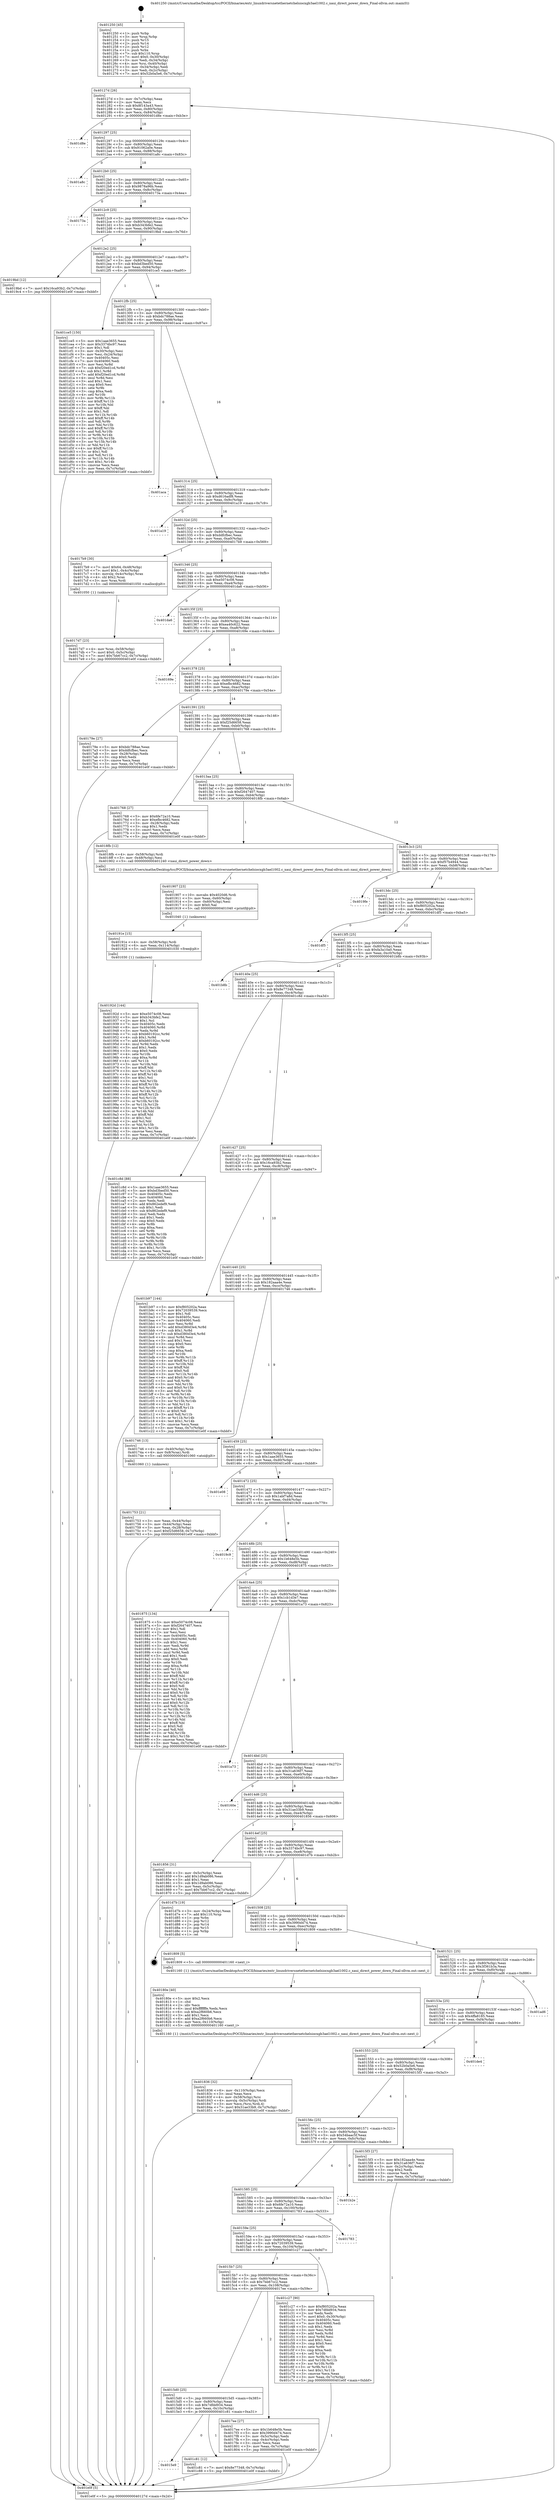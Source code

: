 digraph "0x401250" {
  label = "0x401250 (/mnt/c/Users/mathe/Desktop/tcc/POCII/binaries/extr_linuxdriversnetethernetchelsiocxgb3ael1002.c_xaui_direct_power_down_Final-ollvm.out::main(0))"
  labelloc = "t"
  node[shape=record]

  Entry [label="",width=0.3,height=0.3,shape=circle,fillcolor=black,style=filled]
  "0x40127d" [label="{
     0x40127d [26]\l
     | [instrs]\l
     &nbsp;&nbsp;0x40127d \<+3\>: mov -0x7c(%rbp),%eax\l
     &nbsp;&nbsp;0x401280 \<+2\>: mov %eax,%ecx\l
     &nbsp;&nbsp;0x401282 \<+6\>: sub $0x8f143a43,%ecx\l
     &nbsp;&nbsp;0x401288 \<+3\>: mov %eax,-0x80(%rbp)\l
     &nbsp;&nbsp;0x40128b \<+6\>: mov %ecx,-0x84(%rbp)\l
     &nbsp;&nbsp;0x401291 \<+6\>: je 0000000000401d8e \<main+0xb3e\>\l
  }"]
  "0x401d8e" [label="{
     0x401d8e\l
  }", style=dashed]
  "0x401297" [label="{
     0x401297 [25]\l
     | [instrs]\l
     &nbsp;&nbsp;0x401297 \<+5\>: jmp 000000000040129c \<main+0x4c\>\l
     &nbsp;&nbsp;0x40129c \<+3\>: mov -0x80(%rbp),%eax\l
     &nbsp;&nbsp;0x40129f \<+5\>: sub $0x91062a0e,%eax\l
     &nbsp;&nbsp;0x4012a4 \<+6\>: mov %eax,-0x88(%rbp)\l
     &nbsp;&nbsp;0x4012aa \<+6\>: je 0000000000401a8c \<main+0x83c\>\l
  }"]
  Exit [label="",width=0.3,height=0.3,shape=circle,fillcolor=black,style=filled,peripheries=2]
  "0x401a8c" [label="{
     0x401a8c\l
  }", style=dashed]
  "0x4012b0" [label="{
     0x4012b0 [25]\l
     | [instrs]\l
     &nbsp;&nbsp;0x4012b0 \<+5\>: jmp 00000000004012b5 \<main+0x65\>\l
     &nbsp;&nbsp;0x4012b5 \<+3\>: mov -0x80(%rbp),%eax\l
     &nbsp;&nbsp;0x4012b8 \<+5\>: sub $0x9878a96b,%eax\l
     &nbsp;&nbsp;0x4012bd \<+6\>: mov %eax,-0x8c(%rbp)\l
     &nbsp;&nbsp;0x4012c3 \<+6\>: je 000000000040173a \<main+0x4ea\>\l
  }"]
  "0x4015e9" [label="{
     0x4015e9\l
  }", style=dashed]
  "0x40173a" [label="{
     0x40173a\l
  }", style=dashed]
  "0x4012c9" [label="{
     0x4012c9 [25]\l
     | [instrs]\l
     &nbsp;&nbsp;0x4012c9 \<+5\>: jmp 00000000004012ce \<main+0x7e\>\l
     &nbsp;&nbsp;0x4012ce \<+3\>: mov -0x80(%rbp),%eax\l
     &nbsp;&nbsp;0x4012d1 \<+5\>: sub $0xb343bfe2,%eax\l
     &nbsp;&nbsp;0x4012d6 \<+6\>: mov %eax,-0x90(%rbp)\l
     &nbsp;&nbsp;0x4012dc \<+6\>: je 00000000004019bd \<main+0x76d\>\l
  }"]
  "0x401c81" [label="{
     0x401c81 [12]\l
     | [instrs]\l
     &nbsp;&nbsp;0x401c81 \<+7\>: movl $0x8e77348,-0x7c(%rbp)\l
     &nbsp;&nbsp;0x401c88 \<+5\>: jmp 0000000000401e0f \<main+0xbbf\>\l
  }"]
  "0x4019bd" [label="{
     0x4019bd [12]\l
     | [instrs]\l
     &nbsp;&nbsp;0x4019bd \<+7\>: movl $0x16ca93b2,-0x7c(%rbp)\l
     &nbsp;&nbsp;0x4019c4 \<+5\>: jmp 0000000000401e0f \<main+0xbbf\>\l
  }"]
  "0x4012e2" [label="{
     0x4012e2 [25]\l
     | [instrs]\l
     &nbsp;&nbsp;0x4012e2 \<+5\>: jmp 00000000004012e7 \<main+0x97\>\l
     &nbsp;&nbsp;0x4012e7 \<+3\>: mov -0x80(%rbp),%eax\l
     &nbsp;&nbsp;0x4012ea \<+5\>: sub $0xbd3bed50,%eax\l
     &nbsp;&nbsp;0x4012ef \<+6\>: mov %eax,-0x94(%rbp)\l
     &nbsp;&nbsp;0x4012f5 \<+6\>: je 0000000000401ce5 \<main+0xa95\>\l
  }"]
  "0x40192d" [label="{
     0x40192d [144]\l
     | [instrs]\l
     &nbsp;&nbsp;0x40192d \<+5\>: mov $0xe5074c08,%eax\l
     &nbsp;&nbsp;0x401932 \<+5\>: mov $0xb343bfe2,%esi\l
     &nbsp;&nbsp;0x401937 \<+2\>: mov $0x1,%cl\l
     &nbsp;&nbsp;0x401939 \<+7\>: mov 0x40405c,%edx\l
     &nbsp;&nbsp;0x401940 \<+8\>: mov 0x404060,%r8d\l
     &nbsp;&nbsp;0x401948 \<+3\>: mov %edx,%r9d\l
     &nbsp;&nbsp;0x40194b \<+7\>: sub $0xb60192cc,%r9d\l
     &nbsp;&nbsp;0x401952 \<+4\>: sub $0x1,%r9d\l
     &nbsp;&nbsp;0x401956 \<+7\>: add $0xb60192cc,%r9d\l
     &nbsp;&nbsp;0x40195d \<+4\>: imul %r9d,%edx\l
     &nbsp;&nbsp;0x401961 \<+3\>: and $0x1,%edx\l
     &nbsp;&nbsp;0x401964 \<+3\>: cmp $0x0,%edx\l
     &nbsp;&nbsp;0x401967 \<+4\>: sete %r10b\l
     &nbsp;&nbsp;0x40196b \<+4\>: cmp $0xa,%r8d\l
     &nbsp;&nbsp;0x40196f \<+4\>: setl %r11b\l
     &nbsp;&nbsp;0x401973 \<+3\>: mov %r10b,%bl\l
     &nbsp;&nbsp;0x401976 \<+3\>: xor $0xff,%bl\l
     &nbsp;&nbsp;0x401979 \<+3\>: mov %r11b,%r14b\l
     &nbsp;&nbsp;0x40197c \<+4\>: xor $0xff,%r14b\l
     &nbsp;&nbsp;0x401980 \<+3\>: xor $0x1,%cl\l
     &nbsp;&nbsp;0x401983 \<+3\>: mov %bl,%r15b\l
     &nbsp;&nbsp;0x401986 \<+4\>: and $0xff,%r15b\l
     &nbsp;&nbsp;0x40198a \<+3\>: and %cl,%r10b\l
     &nbsp;&nbsp;0x40198d \<+3\>: mov %r14b,%r12b\l
     &nbsp;&nbsp;0x401990 \<+4\>: and $0xff,%r12b\l
     &nbsp;&nbsp;0x401994 \<+3\>: and %cl,%r11b\l
     &nbsp;&nbsp;0x401997 \<+3\>: or %r10b,%r15b\l
     &nbsp;&nbsp;0x40199a \<+3\>: or %r11b,%r12b\l
     &nbsp;&nbsp;0x40199d \<+3\>: xor %r12b,%r15b\l
     &nbsp;&nbsp;0x4019a0 \<+3\>: or %r14b,%bl\l
     &nbsp;&nbsp;0x4019a3 \<+3\>: xor $0xff,%bl\l
     &nbsp;&nbsp;0x4019a6 \<+3\>: or $0x1,%cl\l
     &nbsp;&nbsp;0x4019a9 \<+2\>: and %cl,%bl\l
     &nbsp;&nbsp;0x4019ab \<+3\>: or %bl,%r15b\l
     &nbsp;&nbsp;0x4019ae \<+4\>: test $0x1,%r15b\l
     &nbsp;&nbsp;0x4019b2 \<+3\>: cmovne %esi,%eax\l
     &nbsp;&nbsp;0x4019b5 \<+3\>: mov %eax,-0x7c(%rbp)\l
     &nbsp;&nbsp;0x4019b8 \<+5\>: jmp 0000000000401e0f \<main+0xbbf\>\l
  }"]
  "0x401ce5" [label="{
     0x401ce5 [150]\l
     | [instrs]\l
     &nbsp;&nbsp;0x401ce5 \<+5\>: mov $0x1aae3655,%eax\l
     &nbsp;&nbsp;0x401cea \<+5\>: mov $0x3374bc97,%ecx\l
     &nbsp;&nbsp;0x401cef \<+2\>: mov $0x1,%dl\l
     &nbsp;&nbsp;0x401cf1 \<+3\>: mov -0x30(%rbp),%esi\l
     &nbsp;&nbsp;0x401cf4 \<+3\>: mov %esi,-0x24(%rbp)\l
     &nbsp;&nbsp;0x401cf7 \<+7\>: mov 0x40405c,%esi\l
     &nbsp;&nbsp;0x401cfe \<+7\>: mov 0x404060,%edi\l
     &nbsp;&nbsp;0x401d05 \<+3\>: mov %esi,%r8d\l
     &nbsp;&nbsp;0x401d08 \<+7\>: sub $0xf20ed1cd,%r8d\l
     &nbsp;&nbsp;0x401d0f \<+4\>: sub $0x1,%r8d\l
     &nbsp;&nbsp;0x401d13 \<+7\>: add $0xf20ed1cd,%r8d\l
     &nbsp;&nbsp;0x401d1a \<+4\>: imul %r8d,%esi\l
     &nbsp;&nbsp;0x401d1e \<+3\>: and $0x1,%esi\l
     &nbsp;&nbsp;0x401d21 \<+3\>: cmp $0x0,%esi\l
     &nbsp;&nbsp;0x401d24 \<+4\>: sete %r9b\l
     &nbsp;&nbsp;0x401d28 \<+3\>: cmp $0xa,%edi\l
     &nbsp;&nbsp;0x401d2b \<+4\>: setl %r10b\l
     &nbsp;&nbsp;0x401d2f \<+3\>: mov %r9b,%r11b\l
     &nbsp;&nbsp;0x401d32 \<+4\>: xor $0xff,%r11b\l
     &nbsp;&nbsp;0x401d36 \<+3\>: mov %r10b,%bl\l
     &nbsp;&nbsp;0x401d39 \<+3\>: xor $0xff,%bl\l
     &nbsp;&nbsp;0x401d3c \<+3\>: xor $0x1,%dl\l
     &nbsp;&nbsp;0x401d3f \<+3\>: mov %r11b,%r14b\l
     &nbsp;&nbsp;0x401d42 \<+4\>: and $0xff,%r14b\l
     &nbsp;&nbsp;0x401d46 \<+3\>: and %dl,%r9b\l
     &nbsp;&nbsp;0x401d49 \<+3\>: mov %bl,%r15b\l
     &nbsp;&nbsp;0x401d4c \<+4\>: and $0xff,%r15b\l
     &nbsp;&nbsp;0x401d50 \<+3\>: and %dl,%r10b\l
     &nbsp;&nbsp;0x401d53 \<+3\>: or %r9b,%r14b\l
     &nbsp;&nbsp;0x401d56 \<+3\>: or %r10b,%r15b\l
     &nbsp;&nbsp;0x401d59 \<+3\>: xor %r15b,%r14b\l
     &nbsp;&nbsp;0x401d5c \<+3\>: or %bl,%r11b\l
     &nbsp;&nbsp;0x401d5f \<+4\>: xor $0xff,%r11b\l
     &nbsp;&nbsp;0x401d63 \<+3\>: or $0x1,%dl\l
     &nbsp;&nbsp;0x401d66 \<+3\>: and %dl,%r11b\l
     &nbsp;&nbsp;0x401d69 \<+3\>: or %r11b,%r14b\l
     &nbsp;&nbsp;0x401d6c \<+4\>: test $0x1,%r14b\l
     &nbsp;&nbsp;0x401d70 \<+3\>: cmovne %ecx,%eax\l
     &nbsp;&nbsp;0x401d73 \<+3\>: mov %eax,-0x7c(%rbp)\l
     &nbsp;&nbsp;0x401d76 \<+5\>: jmp 0000000000401e0f \<main+0xbbf\>\l
  }"]
  "0x4012fb" [label="{
     0x4012fb [25]\l
     | [instrs]\l
     &nbsp;&nbsp;0x4012fb \<+5\>: jmp 0000000000401300 \<main+0xb0\>\l
     &nbsp;&nbsp;0x401300 \<+3\>: mov -0x80(%rbp),%eax\l
     &nbsp;&nbsp;0x401303 \<+5\>: sub $0xbdc788ae,%eax\l
     &nbsp;&nbsp;0x401308 \<+6\>: mov %eax,-0x98(%rbp)\l
     &nbsp;&nbsp;0x40130e \<+6\>: je 0000000000401aca \<main+0x87a\>\l
  }"]
  "0x40191e" [label="{
     0x40191e [15]\l
     | [instrs]\l
     &nbsp;&nbsp;0x40191e \<+4\>: mov -0x58(%rbp),%rdi\l
     &nbsp;&nbsp;0x401922 \<+6\>: mov %eax,-0x114(%rbp)\l
     &nbsp;&nbsp;0x401928 \<+5\>: call 0000000000401030 \<free@plt\>\l
     | [calls]\l
     &nbsp;&nbsp;0x401030 \{1\} (unknown)\l
  }"]
  "0x401aca" [label="{
     0x401aca\l
  }", style=dashed]
  "0x401314" [label="{
     0x401314 [25]\l
     | [instrs]\l
     &nbsp;&nbsp;0x401314 \<+5\>: jmp 0000000000401319 \<main+0xc9\>\l
     &nbsp;&nbsp;0x401319 \<+3\>: mov -0x80(%rbp),%eax\l
     &nbsp;&nbsp;0x40131c \<+5\>: sub $0xd616adf8,%eax\l
     &nbsp;&nbsp;0x401321 \<+6\>: mov %eax,-0x9c(%rbp)\l
     &nbsp;&nbsp;0x401327 \<+6\>: je 0000000000401a19 \<main+0x7c9\>\l
  }"]
  "0x401907" [label="{
     0x401907 [23]\l
     | [instrs]\l
     &nbsp;&nbsp;0x401907 \<+10\>: movabs $0x4020d6,%rdi\l
     &nbsp;&nbsp;0x401911 \<+3\>: mov %eax,-0x60(%rbp)\l
     &nbsp;&nbsp;0x401914 \<+3\>: mov -0x60(%rbp),%esi\l
     &nbsp;&nbsp;0x401917 \<+2\>: mov $0x0,%al\l
     &nbsp;&nbsp;0x401919 \<+5\>: call 0000000000401040 \<printf@plt\>\l
     | [calls]\l
     &nbsp;&nbsp;0x401040 \{1\} (unknown)\l
  }"]
  "0x401a19" [label="{
     0x401a19\l
  }", style=dashed]
  "0x40132d" [label="{
     0x40132d [25]\l
     | [instrs]\l
     &nbsp;&nbsp;0x40132d \<+5\>: jmp 0000000000401332 \<main+0xe2\>\l
     &nbsp;&nbsp;0x401332 \<+3\>: mov -0x80(%rbp),%eax\l
     &nbsp;&nbsp;0x401335 \<+5\>: sub $0xddfcfbec,%eax\l
     &nbsp;&nbsp;0x40133a \<+6\>: mov %eax,-0xa0(%rbp)\l
     &nbsp;&nbsp;0x401340 \<+6\>: je 00000000004017b9 \<main+0x569\>\l
  }"]
  "0x401836" [label="{
     0x401836 [32]\l
     | [instrs]\l
     &nbsp;&nbsp;0x401836 \<+6\>: mov -0x110(%rbp),%ecx\l
     &nbsp;&nbsp;0x40183c \<+3\>: imul %eax,%ecx\l
     &nbsp;&nbsp;0x40183f \<+4\>: mov -0x58(%rbp),%rsi\l
     &nbsp;&nbsp;0x401843 \<+4\>: movslq -0x5c(%rbp),%rdi\l
     &nbsp;&nbsp;0x401847 \<+3\>: mov %ecx,(%rsi,%rdi,4)\l
     &nbsp;&nbsp;0x40184a \<+7\>: movl $0x31ae33b9,-0x7c(%rbp)\l
     &nbsp;&nbsp;0x401851 \<+5\>: jmp 0000000000401e0f \<main+0xbbf\>\l
  }"]
  "0x4017b9" [label="{
     0x4017b9 [30]\l
     | [instrs]\l
     &nbsp;&nbsp;0x4017b9 \<+7\>: movl $0x64,-0x48(%rbp)\l
     &nbsp;&nbsp;0x4017c0 \<+7\>: movl $0x1,-0x4c(%rbp)\l
     &nbsp;&nbsp;0x4017c7 \<+4\>: movslq -0x4c(%rbp),%rax\l
     &nbsp;&nbsp;0x4017cb \<+4\>: shl $0x2,%rax\l
     &nbsp;&nbsp;0x4017cf \<+3\>: mov %rax,%rdi\l
     &nbsp;&nbsp;0x4017d2 \<+5\>: call 0000000000401050 \<malloc@plt\>\l
     | [calls]\l
     &nbsp;&nbsp;0x401050 \{1\} (unknown)\l
  }"]
  "0x401346" [label="{
     0x401346 [25]\l
     | [instrs]\l
     &nbsp;&nbsp;0x401346 \<+5\>: jmp 000000000040134b \<main+0xfb\>\l
     &nbsp;&nbsp;0x40134b \<+3\>: mov -0x80(%rbp),%eax\l
     &nbsp;&nbsp;0x40134e \<+5\>: sub $0xe5074c08,%eax\l
     &nbsp;&nbsp;0x401353 \<+6\>: mov %eax,-0xa4(%rbp)\l
     &nbsp;&nbsp;0x401359 \<+6\>: je 0000000000401da6 \<main+0xb56\>\l
  }"]
  "0x40180e" [label="{
     0x40180e [40]\l
     | [instrs]\l
     &nbsp;&nbsp;0x40180e \<+5\>: mov $0x2,%ecx\l
     &nbsp;&nbsp;0x401813 \<+1\>: cltd\l
     &nbsp;&nbsp;0x401814 \<+2\>: idiv %ecx\l
     &nbsp;&nbsp;0x401816 \<+6\>: imul $0xfffffffe,%edx,%ecx\l
     &nbsp;&nbsp;0x40181c \<+6\>: sub $0xa2f660b6,%ecx\l
     &nbsp;&nbsp;0x401822 \<+3\>: add $0x1,%ecx\l
     &nbsp;&nbsp;0x401825 \<+6\>: add $0xa2f660b6,%ecx\l
     &nbsp;&nbsp;0x40182b \<+6\>: mov %ecx,-0x110(%rbp)\l
     &nbsp;&nbsp;0x401831 \<+5\>: call 0000000000401160 \<next_i\>\l
     | [calls]\l
     &nbsp;&nbsp;0x401160 \{1\} (/mnt/c/Users/mathe/Desktop/tcc/POCII/binaries/extr_linuxdriversnetethernetchelsiocxgb3ael1002.c_xaui_direct_power_down_Final-ollvm.out::next_i)\l
  }"]
  "0x401da6" [label="{
     0x401da6\l
  }", style=dashed]
  "0x40135f" [label="{
     0x40135f [25]\l
     | [instrs]\l
     &nbsp;&nbsp;0x40135f \<+5\>: jmp 0000000000401364 \<main+0x114\>\l
     &nbsp;&nbsp;0x401364 \<+3\>: mov -0x80(%rbp),%eax\l
     &nbsp;&nbsp;0x401367 \<+5\>: sub $0xea40c622,%eax\l
     &nbsp;&nbsp;0x40136c \<+6\>: mov %eax,-0xa8(%rbp)\l
     &nbsp;&nbsp;0x401372 \<+6\>: je 000000000040169e \<main+0x44e\>\l
  }"]
  "0x4015d0" [label="{
     0x4015d0 [25]\l
     | [instrs]\l
     &nbsp;&nbsp;0x4015d0 \<+5\>: jmp 00000000004015d5 \<main+0x385\>\l
     &nbsp;&nbsp;0x4015d5 \<+3\>: mov -0x80(%rbp),%eax\l
     &nbsp;&nbsp;0x4015d8 \<+5\>: sub $0x7dfdd934,%eax\l
     &nbsp;&nbsp;0x4015dd \<+6\>: mov %eax,-0x10c(%rbp)\l
     &nbsp;&nbsp;0x4015e3 \<+6\>: je 0000000000401c81 \<main+0xa31\>\l
  }"]
  "0x40169e" [label="{
     0x40169e\l
  }", style=dashed]
  "0x401378" [label="{
     0x401378 [25]\l
     | [instrs]\l
     &nbsp;&nbsp;0x401378 \<+5\>: jmp 000000000040137d \<main+0x12d\>\l
     &nbsp;&nbsp;0x40137d \<+3\>: mov -0x80(%rbp),%eax\l
     &nbsp;&nbsp;0x401380 \<+5\>: sub $0xefbc4682,%eax\l
     &nbsp;&nbsp;0x401385 \<+6\>: mov %eax,-0xac(%rbp)\l
     &nbsp;&nbsp;0x40138b \<+6\>: je 000000000040179e \<main+0x54e\>\l
  }"]
  "0x4017ee" [label="{
     0x4017ee [27]\l
     | [instrs]\l
     &nbsp;&nbsp;0x4017ee \<+5\>: mov $0x1b648e5b,%eax\l
     &nbsp;&nbsp;0x4017f3 \<+5\>: mov $0x3990d474,%ecx\l
     &nbsp;&nbsp;0x4017f8 \<+3\>: mov -0x5c(%rbp),%edx\l
     &nbsp;&nbsp;0x4017fb \<+3\>: cmp -0x4c(%rbp),%edx\l
     &nbsp;&nbsp;0x4017fe \<+3\>: cmovl %ecx,%eax\l
     &nbsp;&nbsp;0x401801 \<+3\>: mov %eax,-0x7c(%rbp)\l
     &nbsp;&nbsp;0x401804 \<+5\>: jmp 0000000000401e0f \<main+0xbbf\>\l
  }"]
  "0x40179e" [label="{
     0x40179e [27]\l
     | [instrs]\l
     &nbsp;&nbsp;0x40179e \<+5\>: mov $0xbdc788ae,%eax\l
     &nbsp;&nbsp;0x4017a3 \<+5\>: mov $0xddfcfbec,%ecx\l
     &nbsp;&nbsp;0x4017a8 \<+3\>: mov -0x28(%rbp),%edx\l
     &nbsp;&nbsp;0x4017ab \<+3\>: cmp $0x0,%edx\l
     &nbsp;&nbsp;0x4017ae \<+3\>: cmove %ecx,%eax\l
     &nbsp;&nbsp;0x4017b1 \<+3\>: mov %eax,-0x7c(%rbp)\l
     &nbsp;&nbsp;0x4017b4 \<+5\>: jmp 0000000000401e0f \<main+0xbbf\>\l
  }"]
  "0x401391" [label="{
     0x401391 [25]\l
     | [instrs]\l
     &nbsp;&nbsp;0x401391 \<+5\>: jmp 0000000000401396 \<main+0x146\>\l
     &nbsp;&nbsp;0x401396 \<+3\>: mov -0x80(%rbp),%eax\l
     &nbsp;&nbsp;0x401399 \<+5\>: sub $0xf25d6658,%eax\l
     &nbsp;&nbsp;0x40139e \<+6\>: mov %eax,-0xb0(%rbp)\l
     &nbsp;&nbsp;0x4013a4 \<+6\>: je 0000000000401768 \<main+0x518\>\l
  }"]
  "0x4015b7" [label="{
     0x4015b7 [25]\l
     | [instrs]\l
     &nbsp;&nbsp;0x4015b7 \<+5\>: jmp 00000000004015bc \<main+0x36c\>\l
     &nbsp;&nbsp;0x4015bc \<+3\>: mov -0x80(%rbp),%eax\l
     &nbsp;&nbsp;0x4015bf \<+5\>: sub $0x7bb67cc2,%eax\l
     &nbsp;&nbsp;0x4015c4 \<+6\>: mov %eax,-0x108(%rbp)\l
     &nbsp;&nbsp;0x4015ca \<+6\>: je 00000000004017ee \<main+0x59e\>\l
  }"]
  "0x401768" [label="{
     0x401768 [27]\l
     | [instrs]\l
     &nbsp;&nbsp;0x401768 \<+5\>: mov $0x6fe72a10,%eax\l
     &nbsp;&nbsp;0x40176d \<+5\>: mov $0xefbc4682,%ecx\l
     &nbsp;&nbsp;0x401772 \<+3\>: mov -0x28(%rbp),%edx\l
     &nbsp;&nbsp;0x401775 \<+3\>: cmp $0x1,%edx\l
     &nbsp;&nbsp;0x401778 \<+3\>: cmovl %ecx,%eax\l
     &nbsp;&nbsp;0x40177b \<+3\>: mov %eax,-0x7c(%rbp)\l
     &nbsp;&nbsp;0x40177e \<+5\>: jmp 0000000000401e0f \<main+0xbbf\>\l
  }"]
  "0x4013aa" [label="{
     0x4013aa [25]\l
     | [instrs]\l
     &nbsp;&nbsp;0x4013aa \<+5\>: jmp 00000000004013af \<main+0x15f\>\l
     &nbsp;&nbsp;0x4013af \<+3\>: mov -0x80(%rbp),%eax\l
     &nbsp;&nbsp;0x4013b2 \<+5\>: sub $0xf2647407,%eax\l
     &nbsp;&nbsp;0x4013b7 \<+6\>: mov %eax,-0xb4(%rbp)\l
     &nbsp;&nbsp;0x4013bd \<+6\>: je 00000000004018fb \<main+0x6ab\>\l
  }"]
  "0x401c27" [label="{
     0x401c27 [90]\l
     | [instrs]\l
     &nbsp;&nbsp;0x401c27 \<+5\>: mov $0xf805202a,%eax\l
     &nbsp;&nbsp;0x401c2c \<+5\>: mov $0x7dfdd934,%ecx\l
     &nbsp;&nbsp;0x401c31 \<+2\>: xor %edx,%edx\l
     &nbsp;&nbsp;0x401c33 \<+7\>: movl $0x0,-0x30(%rbp)\l
     &nbsp;&nbsp;0x401c3a \<+7\>: mov 0x40405c,%esi\l
     &nbsp;&nbsp;0x401c41 \<+7\>: mov 0x404060,%edi\l
     &nbsp;&nbsp;0x401c48 \<+3\>: sub $0x1,%edx\l
     &nbsp;&nbsp;0x401c4b \<+3\>: mov %esi,%r8d\l
     &nbsp;&nbsp;0x401c4e \<+3\>: add %edx,%r8d\l
     &nbsp;&nbsp;0x401c51 \<+4\>: imul %r8d,%esi\l
     &nbsp;&nbsp;0x401c55 \<+3\>: and $0x1,%esi\l
     &nbsp;&nbsp;0x401c58 \<+3\>: cmp $0x0,%esi\l
     &nbsp;&nbsp;0x401c5b \<+4\>: sete %r9b\l
     &nbsp;&nbsp;0x401c5f \<+3\>: cmp $0xa,%edi\l
     &nbsp;&nbsp;0x401c62 \<+4\>: setl %r10b\l
     &nbsp;&nbsp;0x401c66 \<+3\>: mov %r9b,%r11b\l
     &nbsp;&nbsp;0x401c69 \<+3\>: and %r10b,%r11b\l
     &nbsp;&nbsp;0x401c6c \<+3\>: xor %r10b,%r9b\l
     &nbsp;&nbsp;0x401c6f \<+3\>: or %r9b,%r11b\l
     &nbsp;&nbsp;0x401c72 \<+4\>: test $0x1,%r11b\l
     &nbsp;&nbsp;0x401c76 \<+3\>: cmovne %ecx,%eax\l
     &nbsp;&nbsp;0x401c79 \<+3\>: mov %eax,-0x7c(%rbp)\l
     &nbsp;&nbsp;0x401c7c \<+5\>: jmp 0000000000401e0f \<main+0xbbf\>\l
  }"]
  "0x4018fb" [label="{
     0x4018fb [12]\l
     | [instrs]\l
     &nbsp;&nbsp;0x4018fb \<+4\>: mov -0x58(%rbp),%rdi\l
     &nbsp;&nbsp;0x4018ff \<+3\>: mov -0x48(%rbp),%esi\l
     &nbsp;&nbsp;0x401902 \<+5\>: call 0000000000401240 \<xaui_direct_power_down\>\l
     | [calls]\l
     &nbsp;&nbsp;0x401240 \{1\} (/mnt/c/Users/mathe/Desktop/tcc/POCII/binaries/extr_linuxdriversnetethernetchelsiocxgb3ael1002.c_xaui_direct_power_down_Final-ollvm.out::xaui_direct_power_down)\l
  }"]
  "0x4013c3" [label="{
     0x4013c3 [25]\l
     | [instrs]\l
     &nbsp;&nbsp;0x4013c3 \<+5\>: jmp 00000000004013c8 \<main+0x178\>\l
     &nbsp;&nbsp;0x4013c8 \<+3\>: mov -0x80(%rbp),%eax\l
     &nbsp;&nbsp;0x4013cb \<+5\>: sub $0xf57b4944,%eax\l
     &nbsp;&nbsp;0x4013d0 \<+6\>: mov %eax,-0xb8(%rbp)\l
     &nbsp;&nbsp;0x4013d6 \<+6\>: je 00000000004019fe \<main+0x7ae\>\l
  }"]
  "0x40159e" [label="{
     0x40159e [25]\l
     | [instrs]\l
     &nbsp;&nbsp;0x40159e \<+5\>: jmp 00000000004015a3 \<main+0x353\>\l
     &nbsp;&nbsp;0x4015a3 \<+3\>: mov -0x80(%rbp),%eax\l
     &nbsp;&nbsp;0x4015a6 \<+5\>: sub $0x72039539,%eax\l
     &nbsp;&nbsp;0x4015ab \<+6\>: mov %eax,-0x104(%rbp)\l
     &nbsp;&nbsp;0x4015b1 \<+6\>: je 0000000000401c27 \<main+0x9d7\>\l
  }"]
  "0x4019fe" [label="{
     0x4019fe\l
  }", style=dashed]
  "0x4013dc" [label="{
     0x4013dc [25]\l
     | [instrs]\l
     &nbsp;&nbsp;0x4013dc \<+5\>: jmp 00000000004013e1 \<main+0x191\>\l
     &nbsp;&nbsp;0x4013e1 \<+3\>: mov -0x80(%rbp),%eax\l
     &nbsp;&nbsp;0x4013e4 \<+5\>: sub $0xf805202a,%eax\l
     &nbsp;&nbsp;0x4013e9 \<+6\>: mov %eax,-0xbc(%rbp)\l
     &nbsp;&nbsp;0x4013ef \<+6\>: je 0000000000401df5 \<main+0xba5\>\l
  }"]
  "0x401783" [label="{
     0x401783\l
  }", style=dashed]
  "0x401df5" [label="{
     0x401df5\l
  }", style=dashed]
  "0x4013f5" [label="{
     0x4013f5 [25]\l
     | [instrs]\l
     &nbsp;&nbsp;0x4013f5 \<+5\>: jmp 00000000004013fa \<main+0x1aa\>\l
     &nbsp;&nbsp;0x4013fa \<+3\>: mov -0x80(%rbp),%eax\l
     &nbsp;&nbsp;0x4013fd \<+5\>: sub $0xfa3a10a0,%eax\l
     &nbsp;&nbsp;0x401402 \<+6\>: mov %eax,-0xc0(%rbp)\l
     &nbsp;&nbsp;0x401408 \<+6\>: je 0000000000401b8b \<main+0x93b\>\l
  }"]
  "0x401585" [label="{
     0x401585 [25]\l
     | [instrs]\l
     &nbsp;&nbsp;0x401585 \<+5\>: jmp 000000000040158a \<main+0x33a\>\l
     &nbsp;&nbsp;0x40158a \<+3\>: mov -0x80(%rbp),%eax\l
     &nbsp;&nbsp;0x40158d \<+5\>: sub $0x6fe72a10,%eax\l
     &nbsp;&nbsp;0x401592 \<+6\>: mov %eax,-0x100(%rbp)\l
     &nbsp;&nbsp;0x401598 \<+6\>: je 0000000000401783 \<main+0x533\>\l
  }"]
  "0x401b8b" [label="{
     0x401b8b\l
  }", style=dashed]
  "0x40140e" [label="{
     0x40140e [25]\l
     | [instrs]\l
     &nbsp;&nbsp;0x40140e \<+5\>: jmp 0000000000401413 \<main+0x1c3\>\l
     &nbsp;&nbsp;0x401413 \<+3\>: mov -0x80(%rbp),%eax\l
     &nbsp;&nbsp;0x401416 \<+5\>: sub $0x8e77348,%eax\l
     &nbsp;&nbsp;0x40141b \<+6\>: mov %eax,-0xc4(%rbp)\l
     &nbsp;&nbsp;0x401421 \<+6\>: je 0000000000401c8d \<main+0xa3d\>\l
  }"]
  "0x401b2e" [label="{
     0x401b2e\l
  }", style=dashed]
  "0x401c8d" [label="{
     0x401c8d [88]\l
     | [instrs]\l
     &nbsp;&nbsp;0x401c8d \<+5\>: mov $0x1aae3655,%eax\l
     &nbsp;&nbsp;0x401c92 \<+5\>: mov $0xbd3bed50,%ecx\l
     &nbsp;&nbsp;0x401c97 \<+7\>: mov 0x40405c,%edx\l
     &nbsp;&nbsp;0x401c9e \<+7\>: mov 0x404060,%esi\l
     &nbsp;&nbsp;0x401ca5 \<+2\>: mov %edx,%edi\l
     &nbsp;&nbsp;0x401ca7 \<+6\>: add $0x862edef9,%edi\l
     &nbsp;&nbsp;0x401cad \<+3\>: sub $0x1,%edi\l
     &nbsp;&nbsp;0x401cb0 \<+6\>: sub $0x862edef9,%edi\l
     &nbsp;&nbsp;0x401cb6 \<+3\>: imul %edi,%edx\l
     &nbsp;&nbsp;0x401cb9 \<+3\>: and $0x1,%edx\l
     &nbsp;&nbsp;0x401cbc \<+3\>: cmp $0x0,%edx\l
     &nbsp;&nbsp;0x401cbf \<+4\>: sete %r8b\l
     &nbsp;&nbsp;0x401cc3 \<+3\>: cmp $0xa,%esi\l
     &nbsp;&nbsp;0x401cc6 \<+4\>: setl %r9b\l
     &nbsp;&nbsp;0x401cca \<+3\>: mov %r8b,%r10b\l
     &nbsp;&nbsp;0x401ccd \<+3\>: and %r9b,%r10b\l
     &nbsp;&nbsp;0x401cd0 \<+3\>: xor %r9b,%r8b\l
     &nbsp;&nbsp;0x401cd3 \<+3\>: or %r8b,%r10b\l
     &nbsp;&nbsp;0x401cd6 \<+4\>: test $0x1,%r10b\l
     &nbsp;&nbsp;0x401cda \<+3\>: cmovne %ecx,%eax\l
     &nbsp;&nbsp;0x401cdd \<+3\>: mov %eax,-0x7c(%rbp)\l
     &nbsp;&nbsp;0x401ce0 \<+5\>: jmp 0000000000401e0f \<main+0xbbf\>\l
  }"]
  "0x401427" [label="{
     0x401427 [25]\l
     | [instrs]\l
     &nbsp;&nbsp;0x401427 \<+5\>: jmp 000000000040142c \<main+0x1dc\>\l
     &nbsp;&nbsp;0x40142c \<+3\>: mov -0x80(%rbp),%eax\l
     &nbsp;&nbsp;0x40142f \<+5\>: sub $0x16ca93b2,%eax\l
     &nbsp;&nbsp;0x401434 \<+6\>: mov %eax,-0xc8(%rbp)\l
     &nbsp;&nbsp;0x40143a \<+6\>: je 0000000000401b97 \<main+0x947\>\l
  }"]
  "0x4017d7" [label="{
     0x4017d7 [23]\l
     | [instrs]\l
     &nbsp;&nbsp;0x4017d7 \<+4\>: mov %rax,-0x58(%rbp)\l
     &nbsp;&nbsp;0x4017db \<+7\>: movl $0x0,-0x5c(%rbp)\l
     &nbsp;&nbsp;0x4017e2 \<+7\>: movl $0x7bb67cc2,-0x7c(%rbp)\l
     &nbsp;&nbsp;0x4017e9 \<+5\>: jmp 0000000000401e0f \<main+0xbbf\>\l
  }"]
  "0x401b97" [label="{
     0x401b97 [144]\l
     | [instrs]\l
     &nbsp;&nbsp;0x401b97 \<+5\>: mov $0xf805202a,%eax\l
     &nbsp;&nbsp;0x401b9c \<+5\>: mov $0x72039539,%ecx\l
     &nbsp;&nbsp;0x401ba1 \<+2\>: mov $0x1,%dl\l
     &nbsp;&nbsp;0x401ba3 \<+7\>: mov 0x40405c,%esi\l
     &nbsp;&nbsp;0x401baa \<+7\>: mov 0x404060,%edi\l
     &nbsp;&nbsp;0x401bb1 \<+3\>: mov %esi,%r8d\l
     &nbsp;&nbsp;0x401bb4 \<+7\>: add $0xd380d3e4,%r8d\l
     &nbsp;&nbsp;0x401bbb \<+4\>: sub $0x1,%r8d\l
     &nbsp;&nbsp;0x401bbf \<+7\>: sub $0xd380d3e4,%r8d\l
     &nbsp;&nbsp;0x401bc6 \<+4\>: imul %r8d,%esi\l
     &nbsp;&nbsp;0x401bca \<+3\>: and $0x1,%esi\l
     &nbsp;&nbsp;0x401bcd \<+3\>: cmp $0x0,%esi\l
     &nbsp;&nbsp;0x401bd0 \<+4\>: sete %r9b\l
     &nbsp;&nbsp;0x401bd4 \<+3\>: cmp $0xa,%edi\l
     &nbsp;&nbsp;0x401bd7 \<+4\>: setl %r10b\l
     &nbsp;&nbsp;0x401bdb \<+3\>: mov %r9b,%r11b\l
     &nbsp;&nbsp;0x401bde \<+4\>: xor $0xff,%r11b\l
     &nbsp;&nbsp;0x401be2 \<+3\>: mov %r10b,%bl\l
     &nbsp;&nbsp;0x401be5 \<+3\>: xor $0xff,%bl\l
     &nbsp;&nbsp;0x401be8 \<+3\>: xor $0x0,%dl\l
     &nbsp;&nbsp;0x401beb \<+3\>: mov %r11b,%r14b\l
     &nbsp;&nbsp;0x401bee \<+4\>: and $0x0,%r14b\l
     &nbsp;&nbsp;0x401bf2 \<+3\>: and %dl,%r9b\l
     &nbsp;&nbsp;0x401bf5 \<+3\>: mov %bl,%r15b\l
     &nbsp;&nbsp;0x401bf8 \<+4\>: and $0x0,%r15b\l
     &nbsp;&nbsp;0x401bfc \<+3\>: and %dl,%r10b\l
     &nbsp;&nbsp;0x401bff \<+3\>: or %r9b,%r14b\l
     &nbsp;&nbsp;0x401c02 \<+3\>: or %r10b,%r15b\l
     &nbsp;&nbsp;0x401c05 \<+3\>: xor %r15b,%r14b\l
     &nbsp;&nbsp;0x401c08 \<+3\>: or %bl,%r11b\l
     &nbsp;&nbsp;0x401c0b \<+4\>: xor $0xff,%r11b\l
     &nbsp;&nbsp;0x401c0f \<+3\>: or $0x0,%dl\l
     &nbsp;&nbsp;0x401c12 \<+3\>: and %dl,%r11b\l
     &nbsp;&nbsp;0x401c15 \<+3\>: or %r11b,%r14b\l
     &nbsp;&nbsp;0x401c18 \<+4\>: test $0x1,%r14b\l
     &nbsp;&nbsp;0x401c1c \<+3\>: cmovne %ecx,%eax\l
     &nbsp;&nbsp;0x401c1f \<+3\>: mov %eax,-0x7c(%rbp)\l
     &nbsp;&nbsp;0x401c22 \<+5\>: jmp 0000000000401e0f \<main+0xbbf\>\l
  }"]
  "0x401440" [label="{
     0x401440 [25]\l
     | [instrs]\l
     &nbsp;&nbsp;0x401440 \<+5\>: jmp 0000000000401445 \<main+0x1f5\>\l
     &nbsp;&nbsp;0x401445 \<+3\>: mov -0x80(%rbp),%eax\l
     &nbsp;&nbsp;0x401448 \<+5\>: sub $0x182aaa4e,%eax\l
     &nbsp;&nbsp;0x40144d \<+6\>: mov %eax,-0xcc(%rbp)\l
     &nbsp;&nbsp;0x401453 \<+6\>: je 0000000000401746 \<main+0x4f6\>\l
  }"]
  "0x401753" [label="{
     0x401753 [21]\l
     | [instrs]\l
     &nbsp;&nbsp;0x401753 \<+3\>: mov %eax,-0x44(%rbp)\l
     &nbsp;&nbsp;0x401756 \<+3\>: mov -0x44(%rbp),%eax\l
     &nbsp;&nbsp;0x401759 \<+3\>: mov %eax,-0x28(%rbp)\l
     &nbsp;&nbsp;0x40175c \<+7\>: movl $0xf25d6658,-0x7c(%rbp)\l
     &nbsp;&nbsp;0x401763 \<+5\>: jmp 0000000000401e0f \<main+0xbbf\>\l
  }"]
  "0x401746" [label="{
     0x401746 [13]\l
     | [instrs]\l
     &nbsp;&nbsp;0x401746 \<+4\>: mov -0x40(%rbp),%rax\l
     &nbsp;&nbsp;0x40174a \<+4\>: mov 0x8(%rax),%rdi\l
     &nbsp;&nbsp;0x40174e \<+5\>: call 0000000000401060 \<atoi@plt\>\l
     | [calls]\l
     &nbsp;&nbsp;0x401060 \{1\} (unknown)\l
  }"]
  "0x401459" [label="{
     0x401459 [25]\l
     | [instrs]\l
     &nbsp;&nbsp;0x401459 \<+5\>: jmp 000000000040145e \<main+0x20e\>\l
     &nbsp;&nbsp;0x40145e \<+3\>: mov -0x80(%rbp),%eax\l
     &nbsp;&nbsp;0x401461 \<+5\>: sub $0x1aae3655,%eax\l
     &nbsp;&nbsp;0x401466 \<+6\>: mov %eax,-0xd0(%rbp)\l
     &nbsp;&nbsp;0x40146c \<+6\>: je 0000000000401e08 \<main+0xbb8\>\l
  }"]
  "0x401250" [label="{
     0x401250 [45]\l
     | [instrs]\l
     &nbsp;&nbsp;0x401250 \<+1\>: push %rbp\l
     &nbsp;&nbsp;0x401251 \<+3\>: mov %rsp,%rbp\l
     &nbsp;&nbsp;0x401254 \<+2\>: push %r15\l
     &nbsp;&nbsp;0x401256 \<+2\>: push %r14\l
     &nbsp;&nbsp;0x401258 \<+2\>: push %r12\l
     &nbsp;&nbsp;0x40125a \<+1\>: push %rbx\l
     &nbsp;&nbsp;0x40125b \<+7\>: sub $0x110,%rsp\l
     &nbsp;&nbsp;0x401262 \<+7\>: movl $0x0,-0x30(%rbp)\l
     &nbsp;&nbsp;0x401269 \<+3\>: mov %edi,-0x34(%rbp)\l
     &nbsp;&nbsp;0x40126c \<+4\>: mov %rsi,-0x40(%rbp)\l
     &nbsp;&nbsp;0x401270 \<+3\>: mov -0x34(%rbp),%edi\l
     &nbsp;&nbsp;0x401273 \<+3\>: mov %edi,-0x2c(%rbp)\l
     &nbsp;&nbsp;0x401276 \<+7\>: movl $0x52b0a5e6,-0x7c(%rbp)\l
  }"]
  "0x401e08" [label="{
     0x401e08\l
  }", style=dashed]
  "0x401472" [label="{
     0x401472 [25]\l
     | [instrs]\l
     &nbsp;&nbsp;0x401472 \<+5\>: jmp 0000000000401477 \<main+0x227\>\l
     &nbsp;&nbsp;0x401477 \<+3\>: mov -0x80(%rbp),%eax\l
     &nbsp;&nbsp;0x40147a \<+5\>: sub $0x1abf7a8d,%eax\l
     &nbsp;&nbsp;0x40147f \<+6\>: mov %eax,-0xd4(%rbp)\l
     &nbsp;&nbsp;0x401485 \<+6\>: je 00000000004019c9 \<main+0x779\>\l
  }"]
  "0x401e0f" [label="{
     0x401e0f [5]\l
     | [instrs]\l
     &nbsp;&nbsp;0x401e0f \<+5\>: jmp 000000000040127d \<main+0x2d\>\l
  }"]
  "0x4019c9" [label="{
     0x4019c9\l
  }", style=dashed]
  "0x40148b" [label="{
     0x40148b [25]\l
     | [instrs]\l
     &nbsp;&nbsp;0x40148b \<+5\>: jmp 0000000000401490 \<main+0x240\>\l
     &nbsp;&nbsp;0x401490 \<+3\>: mov -0x80(%rbp),%eax\l
     &nbsp;&nbsp;0x401493 \<+5\>: sub $0x1b648e5b,%eax\l
     &nbsp;&nbsp;0x401498 \<+6\>: mov %eax,-0xd8(%rbp)\l
     &nbsp;&nbsp;0x40149e \<+6\>: je 0000000000401875 \<main+0x625\>\l
  }"]
  "0x40156c" [label="{
     0x40156c [25]\l
     | [instrs]\l
     &nbsp;&nbsp;0x40156c \<+5\>: jmp 0000000000401571 \<main+0x321\>\l
     &nbsp;&nbsp;0x401571 \<+3\>: mov -0x80(%rbp),%eax\l
     &nbsp;&nbsp;0x401574 \<+5\>: sub $0x54baac5f,%eax\l
     &nbsp;&nbsp;0x401579 \<+6\>: mov %eax,-0xfc(%rbp)\l
     &nbsp;&nbsp;0x40157f \<+6\>: je 0000000000401b2e \<main+0x8de\>\l
  }"]
  "0x401875" [label="{
     0x401875 [134]\l
     | [instrs]\l
     &nbsp;&nbsp;0x401875 \<+5\>: mov $0xe5074c08,%eax\l
     &nbsp;&nbsp;0x40187a \<+5\>: mov $0xf2647407,%ecx\l
     &nbsp;&nbsp;0x40187f \<+2\>: mov $0x1,%dl\l
     &nbsp;&nbsp;0x401881 \<+2\>: xor %esi,%esi\l
     &nbsp;&nbsp;0x401883 \<+7\>: mov 0x40405c,%edi\l
     &nbsp;&nbsp;0x40188a \<+8\>: mov 0x404060,%r8d\l
     &nbsp;&nbsp;0x401892 \<+3\>: sub $0x1,%esi\l
     &nbsp;&nbsp;0x401895 \<+3\>: mov %edi,%r9d\l
     &nbsp;&nbsp;0x401898 \<+3\>: add %esi,%r9d\l
     &nbsp;&nbsp;0x40189b \<+4\>: imul %r9d,%edi\l
     &nbsp;&nbsp;0x40189f \<+3\>: and $0x1,%edi\l
     &nbsp;&nbsp;0x4018a2 \<+3\>: cmp $0x0,%edi\l
     &nbsp;&nbsp;0x4018a5 \<+4\>: sete %r10b\l
     &nbsp;&nbsp;0x4018a9 \<+4\>: cmp $0xa,%r8d\l
     &nbsp;&nbsp;0x4018ad \<+4\>: setl %r11b\l
     &nbsp;&nbsp;0x4018b1 \<+3\>: mov %r10b,%bl\l
     &nbsp;&nbsp;0x4018b4 \<+3\>: xor $0xff,%bl\l
     &nbsp;&nbsp;0x4018b7 \<+3\>: mov %r11b,%r14b\l
     &nbsp;&nbsp;0x4018ba \<+4\>: xor $0xff,%r14b\l
     &nbsp;&nbsp;0x4018be \<+3\>: xor $0x0,%dl\l
     &nbsp;&nbsp;0x4018c1 \<+3\>: mov %bl,%r15b\l
     &nbsp;&nbsp;0x4018c4 \<+4\>: and $0x0,%r15b\l
     &nbsp;&nbsp;0x4018c8 \<+3\>: and %dl,%r10b\l
     &nbsp;&nbsp;0x4018cb \<+3\>: mov %r14b,%r12b\l
     &nbsp;&nbsp;0x4018ce \<+4\>: and $0x0,%r12b\l
     &nbsp;&nbsp;0x4018d2 \<+3\>: and %dl,%r11b\l
     &nbsp;&nbsp;0x4018d5 \<+3\>: or %r10b,%r15b\l
     &nbsp;&nbsp;0x4018d8 \<+3\>: or %r11b,%r12b\l
     &nbsp;&nbsp;0x4018db \<+3\>: xor %r12b,%r15b\l
     &nbsp;&nbsp;0x4018de \<+3\>: or %r14b,%bl\l
     &nbsp;&nbsp;0x4018e1 \<+3\>: xor $0xff,%bl\l
     &nbsp;&nbsp;0x4018e4 \<+3\>: or $0x0,%dl\l
     &nbsp;&nbsp;0x4018e7 \<+2\>: and %dl,%bl\l
     &nbsp;&nbsp;0x4018e9 \<+3\>: or %bl,%r15b\l
     &nbsp;&nbsp;0x4018ec \<+4\>: test $0x1,%r15b\l
     &nbsp;&nbsp;0x4018f0 \<+3\>: cmovne %ecx,%eax\l
     &nbsp;&nbsp;0x4018f3 \<+3\>: mov %eax,-0x7c(%rbp)\l
     &nbsp;&nbsp;0x4018f6 \<+5\>: jmp 0000000000401e0f \<main+0xbbf\>\l
  }"]
  "0x4014a4" [label="{
     0x4014a4 [25]\l
     | [instrs]\l
     &nbsp;&nbsp;0x4014a4 \<+5\>: jmp 00000000004014a9 \<main+0x259\>\l
     &nbsp;&nbsp;0x4014a9 \<+3\>: mov -0x80(%rbp),%eax\l
     &nbsp;&nbsp;0x4014ac \<+5\>: sub $0x1cb1d3e7,%eax\l
     &nbsp;&nbsp;0x4014b1 \<+6\>: mov %eax,-0xdc(%rbp)\l
     &nbsp;&nbsp;0x4014b7 \<+6\>: je 0000000000401a73 \<main+0x823\>\l
  }"]
  "0x4015f3" [label="{
     0x4015f3 [27]\l
     | [instrs]\l
     &nbsp;&nbsp;0x4015f3 \<+5\>: mov $0x182aaa4e,%eax\l
     &nbsp;&nbsp;0x4015f8 \<+5\>: mov $0x31a636f7,%ecx\l
     &nbsp;&nbsp;0x4015fd \<+3\>: mov -0x2c(%rbp),%edx\l
     &nbsp;&nbsp;0x401600 \<+3\>: cmp $0x2,%edx\l
     &nbsp;&nbsp;0x401603 \<+3\>: cmovne %ecx,%eax\l
     &nbsp;&nbsp;0x401606 \<+3\>: mov %eax,-0x7c(%rbp)\l
     &nbsp;&nbsp;0x401609 \<+5\>: jmp 0000000000401e0f \<main+0xbbf\>\l
  }"]
  "0x401a73" [label="{
     0x401a73\l
  }", style=dashed]
  "0x4014bd" [label="{
     0x4014bd [25]\l
     | [instrs]\l
     &nbsp;&nbsp;0x4014bd \<+5\>: jmp 00000000004014c2 \<main+0x272\>\l
     &nbsp;&nbsp;0x4014c2 \<+3\>: mov -0x80(%rbp),%eax\l
     &nbsp;&nbsp;0x4014c5 \<+5\>: sub $0x31a636f7,%eax\l
     &nbsp;&nbsp;0x4014ca \<+6\>: mov %eax,-0xe0(%rbp)\l
     &nbsp;&nbsp;0x4014d0 \<+6\>: je 000000000040160e \<main+0x3be\>\l
  }"]
  "0x401553" [label="{
     0x401553 [25]\l
     | [instrs]\l
     &nbsp;&nbsp;0x401553 \<+5\>: jmp 0000000000401558 \<main+0x308\>\l
     &nbsp;&nbsp;0x401558 \<+3\>: mov -0x80(%rbp),%eax\l
     &nbsp;&nbsp;0x40155b \<+5\>: sub $0x52b0a5e6,%eax\l
     &nbsp;&nbsp;0x401560 \<+6\>: mov %eax,-0xf8(%rbp)\l
     &nbsp;&nbsp;0x401566 \<+6\>: je 00000000004015f3 \<main+0x3a3\>\l
  }"]
  "0x40160e" [label="{
     0x40160e\l
  }", style=dashed]
  "0x4014d6" [label="{
     0x4014d6 [25]\l
     | [instrs]\l
     &nbsp;&nbsp;0x4014d6 \<+5\>: jmp 00000000004014db \<main+0x28b\>\l
     &nbsp;&nbsp;0x4014db \<+3\>: mov -0x80(%rbp),%eax\l
     &nbsp;&nbsp;0x4014de \<+5\>: sub $0x31ae33b9,%eax\l
     &nbsp;&nbsp;0x4014e3 \<+6\>: mov %eax,-0xe4(%rbp)\l
     &nbsp;&nbsp;0x4014e9 \<+6\>: je 0000000000401856 \<main+0x606\>\l
  }"]
  "0x401de4" [label="{
     0x401de4\l
  }", style=dashed]
  "0x401856" [label="{
     0x401856 [31]\l
     | [instrs]\l
     &nbsp;&nbsp;0x401856 \<+3\>: mov -0x5c(%rbp),%eax\l
     &nbsp;&nbsp;0x401859 \<+5\>: add $0x1d9ab086,%eax\l
     &nbsp;&nbsp;0x40185e \<+3\>: add $0x1,%eax\l
     &nbsp;&nbsp;0x401861 \<+5\>: sub $0x1d9ab086,%eax\l
     &nbsp;&nbsp;0x401866 \<+3\>: mov %eax,-0x5c(%rbp)\l
     &nbsp;&nbsp;0x401869 \<+7\>: movl $0x7bb67cc2,-0x7c(%rbp)\l
     &nbsp;&nbsp;0x401870 \<+5\>: jmp 0000000000401e0f \<main+0xbbf\>\l
  }"]
  "0x4014ef" [label="{
     0x4014ef [25]\l
     | [instrs]\l
     &nbsp;&nbsp;0x4014ef \<+5\>: jmp 00000000004014f4 \<main+0x2a4\>\l
     &nbsp;&nbsp;0x4014f4 \<+3\>: mov -0x80(%rbp),%eax\l
     &nbsp;&nbsp;0x4014f7 \<+5\>: sub $0x3374bc97,%eax\l
     &nbsp;&nbsp;0x4014fc \<+6\>: mov %eax,-0xe8(%rbp)\l
     &nbsp;&nbsp;0x401502 \<+6\>: je 0000000000401d7b \<main+0xb2b\>\l
  }"]
  "0x40153a" [label="{
     0x40153a [25]\l
     | [instrs]\l
     &nbsp;&nbsp;0x40153a \<+5\>: jmp 000000000040153f \<main+0x2ef\>\l
     &nbsp;&nbsp;0x40153f \<+3\>: mov -0x80(%rbp),%eax\l
     &nbsp;&nbsp;0x401542 \<+5\>: sub $0x4ffa8185,%eax\l
     &nbsp;&nbsp;0x401547 \<+6\>: mov %eax,-0xf4(%rbp)\l
     &nbsp;&nbsp;0x40154d \<+6\>: je 0000000000401de4 \<main+0xb94\>\l
  }"]
  "0x401d7b" [label="{
     0x401d7b [19]\l
     | [instrs]\l
     &nbsp;&nbsp;0x401d7b \<+3\>: mov -0x24(%rbp),%eax\l
     &nbsp;&nbsp;0x401d7e \<+7\>: add $0x110,%rsp\l
     &nbsp;&nbsp;0x401d85 \<+1\>: pop %rbx\l
     &nbsp;&nbsp;0x401d86 \<+2\>: pop %r12\l
     &nbsp;&nbsp;0x401d88 \<+2\>: pop %r14\l
     &nbsp;&nbsp;0x401d8a \<+2\>: pop %r15\l
     &nbsp;&nbsp;0x401d8c \<+1\>: pop %rbp\l
     &nbsp;&nbsp;0x401d8d \<+1\>: ret\l
  }"]
  "0x401508" [label="{
     0x401508 [25]\l
     | [instrs]\l
     &nbsp;&nbsp;0x401508 \<+5\>: jmp 000000000040150d \<main+0x2bd\>\l
     &nbsp;&nbsp;0x40150d \<+3\>: mov -0x80(%rbp),%eax\l
     &nbsp;&nbsp;0x401510 \<+5\>: sub $0x3990d474,%eax\l
     &nbsp;&nbsp;0x401515 \<+6\>: mov %eax,-0xec(%rbp)\l
     &nbsp;&nbsp;0x40151b \<+6\>: je 0000000000401809 \<main+0x5b9\>\l
  }"]
  "0x401ad6" [label="{
     0x401ad6\l
  }", style=dashed]
  "0x401809" [label="{
     0x401809 [5]\l
     | [instrs]\l
     &nbsp;&nbsp;0x401809 \<+5\>: call 0000000000401160 \<next_i\>\l
     | [calls]\l
     &nbsp;&nbsp;0x401160 \{1\} (/mnt/c/Users/mathe/Desktop/tcc/POCII/binaries/extr_linuxdriversnetethernetchelsiocxgb3ael1002.c_xaui_direct_power_down_Final-ollvm.out::next_i)\l
  }"]
  "0x401521" [label="{
     0x401521 [25]\l
     | [instrs]\l
     &nbsp;&nbsp;0x401521 \<+5\>: jmp 0000000000401526 \<main+0x2d6\>\l
     &nbsp;&nbsp;0x401526 \<+3\>: mov -0x80(%rbp),%eax\l
     &nbsp;&nbsp;0x401529 \<+5\>: sub $0x3f361b3a,%eax\l
     &nbsp;&nbsp;0x40152e \<+6\>: mov %eax,-0xf0(%rbp)\l
     &nbsp;&nbsp;0x401534 \<+6\>: je 0000000000401ad6 \<main+0x886\>\l
  }"]
  Entry -> "0x401250" [label=" 1"]
  "0x40127d" -> "0x401d8e" [label=" 0"]
  "0x40127d" -> "0x401297" [label=" 18"]
  "0x401d7b" -> Exit [label=" 1"]
  "0x401297" -> "0x401a8c" [label=" 0"]
  "0x401297" -> "0x4012b0" [label=" 18"]
  "0x401ce5" -> "0x401e0f" [label=" 1"]
  "0x4012b0" -> "0x40173a" [label=" 0"]
  "0x4012b0" -> "0x4012c9" [label=" 18"]
  "0x401c8d" -> "0x401e0f" [label=" 1"]
  "0x4012c9" -> "0x4019bd" [label=" 1"]
  "0x4012c9" -> "0x4012e2" [label=" 17"]
  "0x401c81" -> "0x401e0f" [label=" 1"]
  "0x4012e2" -> "0x401ce5" [label=" 1"]
  "0x4012e2" -> "0x4012fb" [label=" 16"]
  "0x4015d0" -> "0x401c81" [label=" 1"]
  "0x4012fb" -> "0x401aca" [label=" 0"]
  "0x4012fb" -> "0x401314" [label=" 16"]
  "0x4015d0" -> "0x4015e9" [label=" 0"]
  "0x401314" -> "0x401a19" [label=" 0"]
  "0x401314" -> "0x40132d" [label=" 16"]
  "0x401c27" -> "0x401e0f" [label=" 1"]
  "0x40132d" -> "0x4017b9" [label=" 1"]
  "0x40132d" -> "0x401346" [label=" 15"]
  "0x401b97" -> "0x401e0f" [label=" 1"]
  "0x401346" -> "0x401da6" [label=" 0"]
  "0x401346" -> "0x40135f" [label=" 15"]
  "0x4019bd" -> "0x401e0f" [label=" 1"]
  "0x40135f" -> "0x40169e" [label=" 0"]
  "0x40135f" -> "0x401378" [label=" 15"]
  "0x40192d" -> "0x401e0f" [label=" 1"]
  "0x401378" -> "0x40179e" [label=" 1"]
  "0x401378" -> "0x401391" [label=" 14"]
  "0x40191e" -> "0x40192d" [label=" 1"]
  "0x401391" -> "0x401768" [label=" 1"]
  "0x401391" -> "0x4013aa" [label=" 13"]
  "0x4018fb" -> "0x401907" [label=" 1"]
  "0x4013aa" -> "0x4018fb" [label=" 1"]
  "0x4013aa" -> "0x4013c3" [label=" 12"]
  "0x401875" -> "0x401e0f" [label=" 1"]
  "0x4013c3" -> "0x4019fe" [label=" 0"]
  "0x4013c3" -> "0x4013dc" [label=" 12"]
  "0x401836" -> "0x401e0f" [label=" 1"]
  "0x4013dc" -> "0x401df5" [label=" 0"]
  "0x4013dc" -> "0x4013f5" [label=" 12"]
  "0x40180e" -> "0x401836" [label=" 1"]
  "0x4013f5" -> "0x401b8b" [label=" 0"]
  "0x4013f5" -> "0x40140e" [label=" 12"]
  "0x4017ee" -> "0x401e0f" [label=" 2"]
  "0x40140e" -> "0x401c8d" [label=" 1"]
  "0x40140e" -> "0x401427" [label=" 11"]
  "0x4015b7" -> "0x4015d0" [label=" 1"]
  "0x401427" -> "0x401b97" [label=" 1"]
  "0x401427" -> "0x401440" [label=" 10"]
  "0x401907" -> "0x40191e" [label=" 1"]
  "0x401440" -> "0x401746" [label=" 1"]
  "0x401440" -> "0x401459" [label=" 9"]
  "0x40159e" -> "0x4015b7" [label=" 3"]
  "0x401459" -> "0x401e08" [label=" 0"]
  "0x401459" -> "0x401472" [label=" 9"]
  "0x40159e" -> "0x401c27" [label=" 1"]
  "0x401472" -> "0x4019c9" [label=" 0"]
  "0x401472" -> "0x40148b" [label=" 9"]
  "0x401856" -> "0x401e0f" [label=" 1"]
  "0x40148b" -> "0x401875" [label=" 1"]
  "0x40148b" -> "0x4014a4" [label=" 8"]
  "0x401585" -> "0x40159e" [label=" 4"]
  "0x4014a4" -> "0x401a73" [label=" 0"]
  "0x4014a4" -> "0x4014bd" [label=" 8"]
  "0x401585" -> "0x401783" [label=" 0"]
  "0x4014bd" -> "0x40160e" [label=" 0"]
  "0x4014bd" -> "0x4014d6" [label=" 8"]
  "0x40156c" -> "0x401585" [label=" 4"]
  "0x4014d6" -> "0x401856" [label=" 1"]
  "0x4014d6" -> "0x4014ef" [label=" 7"]
  "0x40156c" -> "0x401b2e" [label=" 0"]
  "0x4014ef" -> "0x401d7b" [label=" 1"]
  "0x4014ef" -> "0x401508" [label=" 6"]
  "0x4017d7" -> "0x401e0f" [label=" 1"]
  "0x401508" -> "0x401809" [label=" 1"]
  "0x401508" -> "0x401521" [label=" 5"]
  "0x4017b9" -> "0x4017d7" [label=" 1"]
  "0x401521" -> "0x401ad6" [label=" 0"]
  "0x401521" -> "0x40153a" [label=" 5"]
  "0x4015b7" -> "0x4017ee" [label=" 2"]
  "0x40153a" -> "0x401de4" [label=" 0"]
  "0x40153a" -> "0x401553" [label=" 5"]
  "0x401809" -> "0x40180e" [label=" 1"]
  "0x401553" -> "0x4015f3" [label=" 1"]
  "0x401553" -> "0x40156c" [label=" 4"]
  "0x4015f3" -> "0x401e0f" [label=" 1"]
  "0x401250" -> "0x40127d" [label=" 1"]
  "0x401e0f" -> "0x40127d" [label=" 17"]
  "0x401746" -> "0x401753" [label=" 1"]
  "0x401753" -> "0x401e0f" [label=" 1"]
  "0x401768" -> "0x401e0f" [label=" 1"]
  "0x40179e" -> "0x401e0f" [label=" 1"]
}
